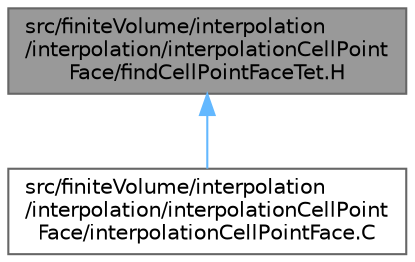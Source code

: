 digraph "src/finiteVolume/interpolation/interpolation/interpolationCellPointFace/findCellPointFaceTet.H"
{
 // LATEX_PDF_SIZE
  bgcolor="transparent";
  edge [fontname=Helvetica,fontsize=10,labelfontname=Helvetica,labelfontsize=10];
  node [fontname=Helvetica,fontsize=10,shape=box,height=0.2,width=0.4];
  Node1 [id="Node000001",label="src/finiteVolume/interpolation\l/interpolation/interpolationCellPoint\lFace/findCellPointFaceTet.H",height=0.2,width=0.4,color="gray40", fillcolor="grey60", style="filled", fontcolor="black",tooltip="find the tetrahedron in which the position is. while searching for the tet, store the tet closest to ..."];
  Node1 -> Node2 [id="edge1_Node000001_Node000002",dir="back",color="steelblue1",style="solid",tooltip=" "];
  Node2 [id="Node000002",label="src/finiteVolume/interpolation\l/interpolation/interpolationCellPoint\lFace/interpolationCellPointFace.C",height=0.2,width=0.4,color="grey40", fillcolor="white", style="filled",URL="$interpolationCellPointFace_8C.html",tooltip=" "];
}

